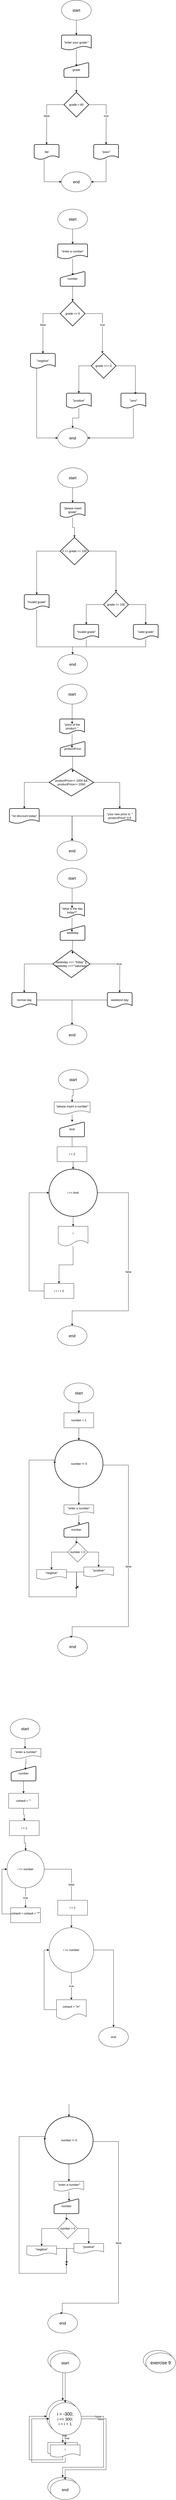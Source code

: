<mxfile version="24.8.3">
  <diagram name="Page-1" id="qpHjt9NFcRnPwfO4L0yd">
    <mxGraphModel dx="1843" dy="757" grid="1" gridSize="10" guides="1" tooltips="1" connect="1" arrows="1" fold="1" page="1" pageScale="1" pageWidth="850" pageHeight="1100" math="0" shadow="0">
      <root>
        <mxCell id="0" />
        <mxCell id="1" parent="0" />
        <mxCell id="pqzZt5ddkW4pr4vK5FZC-1" value="&lt;font style=&quot;font-size: 16px;&quot;&gt;start&lt;/font&gt;" style="ellipse;whiteSpace=wrap;html=1;" vertex="1" parent="1">
          <mxGeometry x="380" y="20" width="120" height="80" as="geometry" />
        </mxCell>
        <mxCell id="pqzZt5ddkW4pr4vK5FZC-2" value="&lt;font style=&quot;font-size: 16px;&quot;&gt;end&lt;/font&gt;" style="ellipse;whiteSpace=wrap;html=1;" vertex="1" parent="1">
          <mxGeometry x="380" y="710" width="120" height="80" as="geometry" />
        </mxCell>
        <mxCell id="pqzZt5ddkW4pr4vK5FZC-6" value="" style="endArrow=classic;html=1;rounded=0;exitX=0.5;exitY=1;exitDx=0;exitDy=0;entryX=0.5;entryY=0;entryDx=0;entryDy=0;" edge="1" parent="1" source="pqzZt5ddkW4pr4vK5FZC-1">
          <mxGeometry width="50" height="50" relative="1" as="geometry">
            <mxPoint x="330" y="370" as="sourcePoint" />
            <mxPoint x="440" y="160" as="targetPoint" />
          </mxGeometry>
        </mxCell>
        <mxCell id="pqzZt5ddkW4pr4vK5FZC-19" value="&quot;enter your grade:&quot;" style="strokeWidth=2;html=1;shape=mxgraph.flowchart.document2;whiteSpace=wrap;size=0.25;" vertex="1" parent="1">
          <mxGeometry x="380" y="160" width="120" height="60" as="geometry" />
        </mxCell>
        <mxCell id="pqzZt5ddkW4pr4vK5FZC-20" value="grade" style="html=1;strokeWidth=2;shape=manualInput;whiteSpace=wrap;rounded=1;size=26;arcSize=11;" vertex="1" parent="1">
          <mxGeometry x="390" y="270" width="100" height="60" as="geometry" />
        </mxCell>
        <mxCell id="pqzZt5ddkW4pr4vK5FZC-21" style="edgeStyle=orthogonalEdgeStyle;rounded=0;orthogonalLoop=1;jettySize=auto;html=1;entryX=0.503;entryY=0.273;entryDx=0;entryDy=0;entryPerimeter=0;" edge="1" parent="1" source="pqzZt5ddkW4pr4vK5FZC-19" target="pqzZt5ddkW4pr4vK5FZC-20">
          <mxGeometry relative="1" as="geometry" />
        </mxCell>
        <mxCell id="pqzZt5ddkW4pr4vK5FZC-24" value="true" style="edgeStyle=orthogonalEdgeStyle;rounded=0;orthogonalLoop=1;jettySize=auto;html=1;" edge="1" parent="1" source="pqzZt5ddkW4pr4vK5FZC-22">
          <mxGeometry relative="1" as="geometry">
            <mxPoint x="560" y="600" as="targetPoint" />
          </mxGeometry>
        </mxCell>
        <mxCell id="pqzZt5ddkW4pr4vK5FZC-25" value="false" style="edgeStyle=orthogonalEdgeStyle;rounded=0;orthogonalLoop=1;jettySize=auto;html=1;" edge="1" parent="1" source="pqzZt5ddkW4pr4vK5FZC-22">
          <mxGeometry relative="1" as="geometry">
            <mxPoint x="320" y="600.0" as="targetPoint" />
          </mxGeometry>
        </mxCell>
        <mxCell id="pqzZt5ddkW4pr4vK5FZC-22" value="grade &amp;gt; 60" style="strokeWidth=2;html=1;shape=mxgraph.flowchart.decision;whiteSpace=wrap;" vertex="1" parent="1">
          <mxGeometry x="390" y="390" width="100" height="100" as="geometry" />
        </mxCell>
        <mxCell id="pqzZt5ddkW4pr4vK5FZC-23" style="edgeStyle=orthogonalEdgeStyle;rounded=0;orthogonalLoop=1;jettySize=auto;html=1;entryX=0.5;entryY=0;entryDx=0;entryDy=0;entryPerimeter=0;" edge="1" parent="1" source="pqzZt5ddkW4pr4vK5FZC-20" target="pqzZt5ddkW4pr4vK5FZC-22">
          <mxGeometry relative="1" as="geometry" />
        </mxCell>
        <mxCell id="pqzZt5ddkW4pr4vK5FZC-29" style="edgeStyle=orthogonalEdgeStyle;rounded=0;orthogonalLoop=1;jettySize=auto;html=1;entryX=1;entryY=0.5;entryDx=0;entryDy=0;" edge="1" parent="1" source="pqzZt5ddkW4pr4vK5FZC-26" target="pqzZt5ddkW4pr4vK5FZC-2">
          <mxGeometry relative="1" as="geometry">
            <Array as="points">
              <mxPoint x="560" y="750" />
            </Array>
          </mxGeometry>
        </mxCell>
        <mxCell id="pqzZt5ddkW4pr4vK5FZC-26" value="&quot;pass&quot;" style="strokeWidth=2;html=1;shape=mxgraph.flowchart.document2;whiteSpace=wrap;size=0.25;" vertex="1" parent="1">
          <mxGeometry x="510" y="600" width="100" height="60" as="geometry" />
        </mxCell>
        <mxCell id="pqzZt5ddkW4pr4vK5FZC-28" style="edgeStyle=orthogonalEdgeStyle;rounded=0;orthogonalLoop=1;jettySize=auto;html=1;entryX=0;entryY=0.5;entryDx=0;entryDy=0;" edge="1" parent="1" source="pqzZt5ddkW4pr4vK5FZC-27" target="pqzZt5ddkW4pr4vK5FZC-2">
          <mxGeometry relative="1" as="geometry">
            <Array as="points">
              <mxPoint x="310" y="750" />
            </Array>
          </mxGeometry>
        </mxCell>
        <mxCell id="pqzZt5ddkW4pr4vK5FZC-27" value="fail" style="strokeWidth=2;html=1;shape=mxgraph.flowchart.document2;whiteSpace=wrap;size=0.25;" vertex="1" parent="1">
          <mxGeometry x="270" y="600" width="100" height="60" as="geometry" />
        </mxCell>
        <mxCell id="pqzZt5ddkW4pr4vK5FZC-45" value="&lt;font style=&quot;font-size: 16px;&quot;&gt;start&lt;/font&gt;" style="ellipse;whiteSpace=wrap;html=1;" vertex="1" parent="1">
          <mxGeometry x="365" y="860" width="120" height="80" as="geometry" />
        </mxCell>
        <mxCell id="pqzZt5ddkW4pr4vK5FZC-46" value="&lt;font style=&quot;font-size: 16px;&quot;&gt;end&lt;/font&gt;" style="ellipse;whiteSpace=wrap;html=1;" vertex="1" parent="1">
          <mxGeometry x="365" y="1740" width="120" height="80" as="geometry" />
        </mxCell>
        <mxCell id="pqzZt5ddkW4pr4vK5FZC-47" value="" style="endArrow=classic;html=1;rounded=0;exitX=0.5;exitY=1;exitDx=0;exitDy=0;entryX=0.5;entryY=0;entryDx=0;entryDy=0;" edge="1" parent="1" source="pqzZt5ddkW4pr4vK5FZC-45">
          <mxGeometry width="50" height="50" relative="1" as="geometry">
            <mxPoint x="315" y="1210" as="sourcePoint" />
            <mxPoint x="425" y="1000" as="targetPoint" />
          </mxGeometry>
        </mxCell>
        <mxCell id="pqzZt5ddkW4pr4vK5FZC-48" value="&quot;enter a number&quot;" style="strokeWidth=2;html=1;shape=mxgraph.flowchart.document2;whiteSpace=wrap;size=0.25;" vertex="1" parent="1">
          <mxGeometry x="365" y="1000" width="120" height="60" as="geometry" />
        </mxCell>
        <mxCell id="pqzZt5ddkW4pr4vK5FZC-49" value="number" style="html=1;strokeWidth=2;shape=manualInput;whiteSpace=wrap;rounded=1;size=26;arcSize=11;" vertex="1" parent="1">
          <mxGeometry x="375" y="1110" width="100" height="60" as="geometry" />
        </mxCell>
        <mxCell id="pqzZt5ddkW4pr4vK5FZC-50" style="edgeStyle=orthogonalEdgeStyle;rounded=0;orthogonalLoop=1;jettySize=auto;html=1;entryX=0.503;entryY=0.273;entryDx=0;entryDy=0;entryPerimeter=0;" edge="1" parent="1" source="pqzZt5ddkW4pr4vK5FZC-48" target="pqzZt5ddkW4pr4vK5FZC-49">
          <mxGeometry relative="1" as="geometry" />
        </mxCell>
        <mxCell id="pqzZt5ddkW4pr4vK5FZC-51" value="true" style="edgeStyle=orthogonalEdgeStyle;rounded=0;orthogonalLoop=1;jettySize=auto;html=1;" edge="1" parent="1" source="pqzZt5ddkW4pr4vK5FZC-53">
          <mxGeometry relative="1" as="geometry">
            <mxPoint x="545" y="1440" as="targetPoint" />
          </mxGeometry>
        </mxCell>
        <mxCell id="pqzZt5ddkW4pr4vK5FZC-52" value="false" style="edgeStyle=orthogonalEdgeStyle;rounded=0;orthogonalLoop=1;jettySize=auto;html=1;" edge="1" parent="1" source="pqzZt5ddkW4pr4vK5FZC-53">
          <mxGeometry relative="1" as="geometry">
            <mxPoint x="305" y="1440.0" as="targetPoint" />
          </mxGeometry>
        </mxCell>
        <mxCell id="pqzZt5ddkW4pr4vK5FZC-53" value="grade =&amp;gt; 0" style="strokeWidth=2;html=1;shape=mxgraph.flowchart.decision;whiteSpace=wrap;" vertex="1" parent="1">
          <mxGeometry x="375" y="1230" width="100" height="100" as="geometry" />
        </mxCell>
        <mxCell id="pqzZt5ddkW4pr4vK5FZC-54" style="edgeStyle=orthogonalEdgeStyle;rounded=0;orthogonalLoop=1;jettySize=auto;html=1;entryX=0.5;entryY=0;entryDx=0;entryDy=0;entryPerimeter=0;" edge="1" parent="1" source="pqzZt5ddkW4pr4vK5FZC-49" target="pqzZt5ddkW4pr4vK5FZC-53">
          <mxGeometry relative="1" as="geometry" />
        </mxCell>
        <mxCell id="pqzZt5ddkW4pr4vK5FZC-69" style="edgeStyle=orthogonalEdgeStyle;rounded=0;orthogonalLoop=1;jettySize=auto;html=1;entryX=0;entryY=0.5;entryDx=0;entryDy=0;" edge="1" parent="1" source="pqzZt5ddkW4pr4vK5FZC-58" target="pqzZt5ddkW4pr4vK5FZC-46">
          <mxGeometry relative="1" as="geometry">
            <Array as="points">
              <mxPoint x="280" y="1780" />
            </Array>
          </mxGeometry>
        </mxCell>
        <mxCell id="pqzZt5ddkW4pr4vK5FZC-58" value="&quot;negitive&quot;" style="strokeWidth=2;html=1;shape=mxgraph.flowchart.document2;whiteSpace=wrap;size=0.25;" vertex="1" parent="1">
          <mxGeometry x="255" y="1440" width="100" height="60" as="geometry" />
        </mxCell>
        <mxCell id="pqzZt5ddkW4pr4vK5FZC-66" style="edgeStyle=orthogonalEdgeStyle;rounded=0;orthogonalLoop=1;jettySize=auto;html=1;" edge="1" parent="1" source="pqzZt5ddkW4pr4vK5FZC-59" target="pqzZt5ddkW4pr4vK5FZC-62">
          <mxGeometry relative="1" as="geometry">
            <Array as="points">
              <mxPoint x="450" y="1490" />
            </Array>
          </mxGeometry>
        </mxCell>
        <mxCell id="pqzZt5ddkW4pr4vK5FZC-59" value="grade === 0" style="strokeWidth=2;html=1;shape=mxgraph.flowchart.decision;whiteSpace=wrap;" vertex="1" parent="1">
          <mxGeometry x="500" y="1440" width="100" height="100" as="geometry" />
        </mxCell>
        <mxCell id="pqzZt5ddkW4pr4vK5FZC-68" style="edgeStyle=orthogonalEdgeStyle;rounded=0;orthogonalLoop=1;jettySize=auto;html=1;entryX=0.5;entryY=0;entryDx=0;entryDy=0;" edge="1" parent="1" source="pqzZt5ddkW4pr4vK5FZC-62" target="pqzZt5ddkW4pr4vK5FZC-46">
          <mxGeometry relative="1" as="geometry" />
        </mxCell>
        <mxCell id="pqzZt5ddkW4pr4vK5FZC-62" value="&quot;positive&quot;" style="strokeWidth=2;html=1;shape=mxgraph.flowchart.document2;whiteSpace=wrap;size=0.25;" vertex="1" parent="1">
          <mxGeometry x="400" y="1600" width="100" height="60" as="geometry" />
        </mxCell>
        <mxCell id="pqzZt5ddkW4pr4vK5FZC-67" style="edgeStyle=orthogonalEdgeStyle;rounded=0;orthogonalLoop=1;jettySize=auto;html=1;entryX=1;entryY=0.5;entryDx=0;entryDy=0;" edge="1" parent="1" source="pqzZt5ddkW4pr4vK5FZC-64" target="pqzZt5ddkW4pr4vK5FZC-46">
          <mxGeometry relative="1" as="geometry">
            <Array as="points">
              <mxPoint x="670" y="1780" />
            </Array>
          </mxGeometry>
        </mxCell>
        <mxCell id="pqzZt5ddkW4pr4vK5FZC-64" value="&quot;zero&quot;" style="strokeWidth=2;html=1;shape=mxgraph.flowchart.document2;whiteSpace=wrap;size=0.25;" vertex="1" parent="1">
          <mxGeometry x="620" y="1600" width="100" height="60" as="geometry" />
        </mxCell>
        <mxCell id="pqzZt5ddkW4pr4vK5FZC-65" style="edgeStyle=orthogonalEdgeStyle;rounded=0;orthogonalLoop=1;jettySize=auto;html=1;entryX=0.584;entryY=0.078;entryDx=0;entryDy=0;entryPerimeter=0;" edge="1" parent="1" source="pqzZt5ddkW4pr4vK5FZC-59" target="pqzZt5ddkW4pr4vK5FZC-64">
          <mxGeometry relative="1" as="geometry" />
        </mxCell>
        <mxCell id="pqzZt5ddkW4pr4vK5FZC-70" value="&lt;font style=&quot;font-size: 16px;&quot;&gt;start&lt;/font&gt;" style="ellipse;whiteSpace=wrap;html=1;" vertex="1" parent="1">
          <mxGeometry x="365" y="1900" width="120" height="80" as="geometry" />
        </mxCell>
        <mxCell id="pqzZt5ddkW4pr4vK5FZC-71" value="&lt;font style=&quot;font-size: 16px;&quot;&gt;end&lt;/font&gt;" style="ellipse;whiteSpace=wrap;html=1;" vertex="1" parent="1">
          <mxGeometry x="365" y="2650" width="120" height="80" as="geometry" />
        </mxCell>
        <mxCell id="pqzZt5ddkW4pr4vK5FZC-75" style="edgeStyle=orthogonalEdgeStyle;rounded=0;orthogonalLoop=1;jettySize=auto;html=1;" edge="1" parent="1" source="pqzZt5ddkW4pr4vK5FZC-72" target="pqzZt5ddkW4pr4vK5FZC-73">
          <mxGeometry relative="1" as="geometry" />
        </mxCell>
        <mxCell id="pqzZt5ddkW4pr4vK5FZC-72" value="&quot;please insert grade&quot;" style="strokeWidth=2;html=1;shape=mxgraph.flowchart.document2;whiteSpace=wrap;size=0.25;" vertex="1" parent="1">
          <mxGeometry x="375" y="2040" width="100" height="60" as="geometry" />
        </mxCell>
        <mxCell id="pqzZt5ddkW4pr4vK5FZC-76" style="edgeStyle=orthogonalEdgeStyle;rounded=0;orthogonalLoop=1;jettySize=auto;html=1;" edge="1" parent="1" source="pqzZt5ddkW4pr4vK5FZC-73" target="pqzZt5ddkW4pr4vK5FZC-77">
          <mxGeometry relative="1" as="geometry">
            <mxPoint x="600" y="2400" as="targetPoint" />
          </mxGeometry>
        </mxCell>
        <mxCell id="pqzZt5ddkW4pr4vK5FZC-82" style="edgeStyle=orthogonalEdgeStyle;rounded=0;orthogonalLoop=1;jettySize=auto;html=1;" edge="1" parent="1" source="pqzZt5ddkW4pr4vK5FZC-73" target="pqzZt5ddkW4pr4vK5FZC-83">
          <mxGeometry relative="1" as="geometry">
            <mxPoint x="280" y="2440" as="targetPoint" />
          </mxGeometry>
        </mxCell>
        <mxCell id="pqzZt5ddkW4pr4vK5FZC-73" value="0 &amp;lt;= grade &amp;lt;= 100" style="strokeWidth=2;html=1;shape=mxgraph.flowchart.decision;whiteSpace=wrap;" vertex="1" parent="1">
          <mxGeometry x="375" y="2180" width="115" height="110" as="geometry" />
        </mxCell>
        <mxCell id="pqzZt5ddkW4pr4vK5FZC-74" style="edgeStyle=orthogonalEdgeStyle;rounded=0;orthogonalLoop=1;jettySize=auto;html=1;entryX=0.5;entryY=0;entryDx=0;entryDy=0;entryPerimeter=0;" edge="1" parent="1" source="pqzZt5ddkW4pr4vK5FZC-70" target="pqzZt5ddkW4pr4vK5FZC-72">
          <mxGeometry relative="1" as="geometry" />
        </mxCell>
        <mxCell id="pqzZt5ddkW4pr4vK5FZC-78" style="edgeStyle=orthogonalEdgeStyle;rounded=0;orthogonalLoop=1;jettySize=auto;html=1;" edge="1" parent="1" source="pqzZt5ddkW4pr4vK5FZC-77" target="pqzZt5ddkW4pr4vK5FZC-79">
          <mxGeometry relative="1" as="geometry">
            <mxPoint x="720" y="2600" as="targetPoint" />
          </mxGeometry>
        </mxCell>
        <mxCell id="pqzZt5ddkW4pr4vK5FZC-80" style="edgeStyle=orthogonalEdgeStyle;rounded=0;orthogonalLoop=1;jettySize=auto;html=1;" edge="1" parent="1" source="pqzZt5ddkW4pr4vK5FZC-77" target="pqzZt5ddkW4pr4vK5FZC-81">
          <mxGeometry relative="1" as="geometry">
            <mxPoint x="480" y="2600" as="targetPoint" />
          </mxGeometry>
        </mxCell>
        <mxCell id="pqzZt5ddkW4pr4vK5FZC-77" value="grade &amp;lt;= 100" style="strokeWidth=2;html=1;shape=mxgraph.flowchart.decision;whiteSpace=wrap;" vertex="1" parent="1">
          <mxGeometry x="550" y="2400" width="100" height="100" as="geometry" />
        </mxCell>
        <mxCell id="pqzZt5ddkW4pr4vK5FZC-85" style="edgeStyle=orthogonalEdgeStyle;rounded=0;orthogonalLoop=1;jettySize=auto;html=1;entryX=0.5;entryY=0;entryDx=0;entryDy=0;" edge="1" parent="1" source="pqzZt5ddkW4pr4vK5FZC-79" target="pqzZt5ddkW4pr4vK5FZC-71">
          <mxGeometry relative="1" as="geometry">
            <Array as="points">
              <mxPoint x="720" y="2620" />
              <mxPoint x="425" y="2620" />
            </Array>
          </mxGeometry>
        </mxCell>
        <mxCell id="pqzZt5ddkW4pr4vK5FZC-79" value="&quot;valid grade&quot;" style="strokeWidth=2;html=1;shape=mxgraph.flowchart.document2;whiteSpace=wrap;size=0.25;" vertex="1" parent="1">
          <mxGeometry x="670" y="2530" width="100" height="60" as="geometry" />
        </mxCell>
        <mxCell id="pqzZt5ddkW4pr4vK5FZC-86" style="edgeStyle=orthogonalEdgeStyle;rounded=0;orthogonalLoop=1;jettySize=auto;html=1;entryX=0.5;entryY=0;entryDx=0;entryDy=0;" edge="1" parent="1" source="pqzZt5ddkW4pr4vK5FZC-81" target="pqzZt5ddkW4pr4vK5FZC-71">
          <mxGeometry relative="1" as="geometry">
            <Array as="points">
              <mxPoint x="480" y="2620" />
              <mxPoint x="425" y="2620" />
            </Array>
          </mxGeometry>
        </mxCell>
        <mxCell id="pqzZt5ddkW4pr4vK5FZC-81" value="&quot;invalid grade&quot;" style="strokeWidth=2;html=1;shape=mxgraph.flowchart.document2;whiteSpace=wrap;size=0.25;" vertex="1" parent="1">
          <mxGeometry x="430" y="2530" width="100" height="60" as="geometry" />
        </mxCell>
        <mxCell id="pqzZt5ddkW4pr4vK5FZC-84" style="edgeStyle=orthogonalEdgeStyle;rounded=0;orthogonalLoop=1;jettySize=auto;html=1;entryX=0.5;entryY=0;entryDx=0;entryDy=0;" edge="1" parent="1" source="pqzZt5ddkW4pr4vK5FZC-83" target="pqzZt5ddkW4pr4vK5FZC-71">
          <mxGeometry relative="1" as="geometry">
            <Array as="points">
              <mxPoint x="280" y="2620" />
              <mxPoint x="425" y="2620" />
            </Array>
          </mxGeometry>
        </mxCell>
        <mxCell id="pqzZt5ddkW4pr4vK5FZC-83" value="&quot;invalid grade&quot;" style="strokeWidth=2;html=1;shape=mxgraph.flowchart.document2;whiteSpace=wrap;size=0.25;" vertex="1" parent="1">
          <mxGeometry x="230" y="2410" width="100" height="60" as="geometry" />
        </mxCell>
        <mxCell id="pqzZt5ddkW4pr4vK5FZC-89" value="&lt;font style=&quot;font-size: 16px;&quot;&gt;start&lt;/font&gt;" style="ellipse;whiteSpace=wrap;html=1;" vertex="1" parent="1">
          <mxGeometry x="363" y="2770" width="120" height="80" as="geometry" />
        </mxCell>
        <mxCell id="pqzZt5ddkW4pr4vK5FZC-90" value="&lt;font style=&quot;font-size: 16px;&quot;&gt;end&lt;/font&gt;" style="ellipse;whiteSpace=wrap;html=1;" vertex="1" parent="1">
          <mxGeometry x="362.5" y="3400" width="120" height="80" as="geometry" />
        </mxCell>
        <mxCell id="pqzZt5ddkW4pr4vK5FZC-92" value="&quot;price of the product: &quot;" style="strokeWidth=2;html=1;shape=mxgraph.flowchart.document2;whiteSpace=wrap;size=0.25;" vertex="1" parent="1">
          <mxGeometry x="373" y="2910" width="100" height="60" as="geometry" />
        </mxCell>
        <mxCell id="pqzZt5ddkW4pr4vK5FZC-94" style="edgeStyle=orthogonalEdgeStyle;rounded=0;orthogonalLoop=1;jettySize=auto;html=1;" edge="1" parent="1" source="pqzZt5ddkW4pr4vK5FZC-93" target="pqzZt5ddkW4pr4vK5FZC-95">
          <mxGeometry relative="1" as="geometry">
            <mxPoint x="600" y="3300.0" as="targetPoint" />
          </mxGeometry>
        </mxCell>
        <mxCell id="pqzZt5ddkW4pr4vK5FZC-101" style="edgeStyle=orthogonalEdgeStyle;rounded=0;orthogonalLoop=1;jettySize=auto;html=1;" edge="1" parent="1" source="pqzZt5ddkW4pr4vK5FZC-93" target="pqzZt5ddkW4pr4vK5FZC-102">
          <mxGeometry relative="1" as="geometry">
            <mxPoint x="240" y="3280.0" as="targetPoint" />
          </mxGeometry>
        </mxCell>
        <mxCell id="pqzZt5ddkW4pr4vK5FZC-93" value="productPrice&amp;gt;= 1000 &amp;amp;&amp;amp; productPrice&amp;lt;= 2000" style="strokeWidth=2;html=1;shape=mxgraph.flowchart.decision;whiteSpace=wrap;" vertex="1" parent="1">
          <mxGeometry x="330" y="3110" width="180" height="110" as="geometry" />
        </mxCell>
        <mxCell id="pqzZt5ddkW4pr4vK5FZC-103" style="edgeStyle=orthogonalEdgeStyle;rounded=0;orthogonalLoop=1;jettySize=auto;html=1;" edge="1" parent="1" source="pqzZt5ddkW4pr4vK5FZC-95" target="pqzZt5ddkW4pr4vK5FZC-90">
          <mxGeometry relative="1" as="geometry">
            <Array as="points">
              <mxPoint x="423" y="3300" />
            </Array>
          </mxGeometry>
        </mxCell>
        <mxCell id="pqzZt5ddkW4pr4vK5FZC-95" value="&quot;your new price is: &quot; productPrice* 0.9" style="strokeWidth=2;html=1;shape=mxgraph.flowchart.document2;whiteSpace=wrap;size=0.25;" vertex="1" parent="1">
          <mxGeometry x="550" y="3270" width="130" height="60" as="geometry" />
        </mxCell>
        <mxCell id="pqzZt5ddkW4pr4vK5FZC-96" style="edgeStyle=orthogonalEdgeStyle;rounded=0;orthogonalLoop=1;jettySize=auto;html=1;entryX=0.5;entryY=0.333;entryDx=0;entryDy=0;entryPerimeter=0;" edge="1" parent="1" source="pqzZt5ddkW4pr4vK5FZC-89" target="pqzZt5ddkW4pr4vK5FZC-92">
          <mxGeometry relative="1" as="geometry" />
        </mxCell>
        <mxCell id="pqzZt5ddkW4pr4vK5FZC-97" value="productPrice" style="html=1;strokeWidth=2;shape=manualInput;whiteSpace=wrap;rounded=1;size=26;arcSize=11;" vertex="1" parent="1">
          <mxGeometry x="375" y="3000" width="100" height="60" as="geometry" />
        </mxCell>
        <mxCell id="pqzZt5ddkW4pr4vK5FZC-99" style="edgeStyle=orthogonalEdgeStyle;rounded=0;orthogonalLoop=1;jettySize=auto;html=1;entryX=0.473;entryY=0.431;entryDx=0;entryDy=0;entryPerimeter=0;" edge="1" parent="1" source="pqzZt5ddkW4pr4vK5FZC-92" target="pqzZt5ddkW4pr4vK5FZC-97">
          <mxGeometry relative="1" as="geometry" />
        </mxCell>
        <mxCell id="pqzZt5ddkW4pr4vK5FZC-100" style="edgeStyle=orthogonalEdgeStyle;rounded=0;orthogonalLoop=1;jettySize=auto;html=1;entryX=0.528;entryY=0.129;entryDx=0;entryDy=0;entryPerimeter=0;" edge="1" parent="1" source="pqzZt5ddkW4pr4vK5FZC-97" target="pqzZt5ddkW4pr4vK5FZC-93">
          <mxGeometry relative="1" as="geometry" />
        </mxCell>
        <mxCell id="pqzZt5ddkW4pr4vK5FZC-104" style="edgeStyle=orthogonalEdgeStyle;rounded=0;orthogonalLoop=1;jettySize=auto;html=1;entryX=0.5;entryY=0;entryDx=0;entryDy=0;" edge="1" parent="1" source="pqzZt5ddkW4pr4vK5FZC-102" target="pqzZt5ddkW4pr4vK5FZC-90">
          <mxGeometry relative="1" as="geometry" />
        </mxCell>
        <mxCell id="pqzZt5ddkW4pr4vK5FZC-102" value="&quot;no discount today&quot;" style="strokeWidth=2;html=1;shape=mxgraph.flowchart.document2;whiteSpace=wrap;size=0.25;" vertex="1" parent="1">
          <mxGeometry x="170" y="3270" width="120" height="60" as="geometry" />
        </mxCell>
        <mxCell id="pqzZt5ddkW4pr4vK5FZC-105" value="&quot;what is the day today?&quot;" style="strokeWidth=2;html=1;shape=mxgraph.flowchart.document2;whiteSpace=wrap;size=0.25;" vertex="1" parent="1">
          <mxGeometry x="372.71" y="3650" width="100" height="60" as="geometry" />
        </mxCell>
        <mxCell id="pqzZt5ddkW4pr4vK5FZC-106" value="true" style="edgeStyle=orthogonalEdgeStyle;rounded=0;orthogonalLoop=1;jettySize=auto;html=1;" edge="1" parent="1" source="pqzZt5ddkW4pr4vK5FZC-108">
          <mxGeometry relative="1" as="geometry">
            <mxPoint x="614.71" y="4010" as="targetPoint" />
          </mxGeometry>
        </mxCell>
        <mxCell id="pqzZt5ddkW4pr4vK5FZC-107" style="edgeStyle=orthogonalEdgeStyle;rounded=0;orthogonalLoop=1;jettySize=auto;html=1;" edge="1" parent="1" source="pqzZt5ddkW4pr4vK5FZC-108">
          <mxGeometry relative="1" as="geometry">
            <mxPoint x="229.71" y="4010" as="targetPoint" />
          </mxGeometry>
        </mxCell>
        <mxCell id="pqzZt5ddkW4pr4vK5FZC-108" value="weekday === &quot;friday&quot; || weekday ===&#39;&quot;saturday&quot;" style="strokeWidth=2;html=1;shape=mxgraph.flowchart.decision;whiteSpace=wrap;" vertex="1" parent="1">
          <mxGeometry x="345" y="3840" width="150" height="110" as="geometry" />
        </mxCell>
        <mxCell id="pqzZt5ddkW4pr4vK5FZC-110" style="edgeStyle=orthogonalEdgeStyle;rounded=0;orthogonalLoop=1;jettySize=auto;html=1;entryX=0.5;entryY=0.333;entryDx=0;entryDy=0;entryPerimeter=0;" edge="1" parent="1" target="pqzZt5ddkW4pr4vK5FZC-105">
          <mxGeometry relative="1" as="geometry">
            <mxPoint x="422.71" y="3590" as="sourcePoint" />
          </mxGeometry>
        </mxCell>
        <mxCell id="pqzZt5ddkW4pr4vK5FZC-111" value="weekday" style="html=1;strokeWidth=2;shape=manualInput;whiteSpace=wrap;rounded=1;size=26;arcSize=11;" vertex="1" parent="1">
          <mxGeometry x="374.71" y="3740" width="100" height="60" as="geometry" />
        </mxCell>
        <mxCell id="pqzZt5ddkW4pr4vK5FZC-112" style="edgeStyle=orthogonalEdgeStyle;rounded=0;orthogonalLoop=1;jettySize=auto;html=1;entryX=0.473;entryY=0.431;entryDx=0;entryDy=0;entryPerimeter=0;" edge="1" parent="1" source="pqzZt5ddkW4pr4vK5FZC-105" target="pqzZt5ddkW4pr4vK5FZC-111">
          <mxGeometry relative="1" as="geometry" />
        </mxCell>
        <mxCell id="pqzZt5ddkW4pr4vK5FZC-113" style="edgeStyle=orthogonalEdgeStyle;rounded=0;orthogonalLoop=1;jettySize=auto;html=1;entryX=0.528;entryY=0.129;entryDx=0;entryDy=0;entryPerimeter=0;" edge="1" parent="1" source="pqzZt5ddkW4pr4vK5FZC-111" target="pqzZt5ddkW4pr4vK5FZC-108">
          <mxGeometry relative="1" as="geometry" />
        </mxCell>
        <mxCell id="pqzZt5ddkW4pr4vK5FZC-115" value="&lt;font style=&quot;font-size: 16px;&quot;&gt;start&lt;/font&gt;" style="ellipse;whiteSpace=wrap;html=1;" vertex="1" parent="1">
          <mxGeometry x="362.71" y="3510" width="120" height="80" as="geometry" />
        </mxCell>
        <mxCell id="pqzZt5ddkW4pr4vK5FZC-116" value="&lt;font style=&quot;font-size: 16px;&quot;&gt;end&lt;/font&gt;" style="ellipse;whiteSpace=wrap;html=1;" vertex="1" parent="1">
          <mxGeometry x="362.5" y="4140" width="120" height="80" as="geometry" />
        </mxCell>
        <mxCell id="pqzZt5ddkW4pr4vK5FZC-120" style="edgeStyle=orthogonalEdgeStyle;rounded=0;orthogonalLoop=1;jettySize=auto;html=1;entryX=0.5;entryY=0;entryDx=0;entryDy=0;" edge="1" parent="1" source="pqzZt5ddkW4pr4vK5FZC-117" target="pqzZt5ddkW4pr4vK5FZC-116">
          <mxGeometry relative="1" as="geometry" />
        </mxCell>
        <mxCell id="pqzZt5ddkW4pr4vK5FZC-117" value="weekend day" style="strokeWidth=2;html=1;shape=mxgraph.flowchart.document2;whiteSpace=wrap;size=0.25;" vertex="1" parent="1">
          <mxGeometry x="565" y="4010" width="100" height="60" as="geometry" />
        </mxCell>
        <mxCell id="pqzZt5ddkW4pr4vK5FZC-121" style="edgeStyle=orthogonalEdgeStyle;rounded=0;orthogonalLoop=1;jettySize=auto;html=1;entryX=0.5;entryY=0;entryDx=0;entryDy=0;" edge="1" parent="1" source="pqzZt5ddkW4pr4vK5FZC-119" target="pqzZt5ddkW4pr4vK5FZC-116">
          <mxGeometry relative="1" as="geometry" />
        </mxCell>
        <mxCell id="pqzZt5ddkW4pr4vK5FZC-119" value="normal day" style="strokeWidth=2;html=1;shape=mxgraph.flowchart.document2;whiteSpace=wrap;size=0.25;" vertex="1" parent="1">
          <mxGeometry x="180" y="4010" width="100" height="60" as="geometry" />
        </mxCell>
        <mxCell id="pqzZt5ddkW4pr4vK5FZC-168" style="edgeStyle=orthogonalEdgeStyle;rounded=0;orthogonalLoop=1;jettySize=auto;html=1;entryX=0.5;entryY=0;entryDx=0;entryDy=0;" edge="1" parent="1" source="pqzZt5ddkW4pr4vK5FZC-130" target="pqzZt5ddkW4pr4vK5FZC-159">
          <mxGeometry relative="1" as="geometry" />
        </mxCell>
        <mxCell id="pqzZt5ddkW4pr4vK5FZC-130" value="&lt;font style=&quot;font-size: 16px;&quot;&gt;start&lt;/font&gt;" style="ellipse;whiteSpace=wrap;html=1;" vertex="1" parent="1">
          <mxGeometry x="367.23" y="4320" width="120" height="80" as="geometry" />
        </mxCell>
        <mxCell id="pqzZt5ddkW4pr4vK5FZC-131" value="&lt;font style=&quot;font-size: 16px;&quot;&gt;end&lt;/font&gt;" style="ellipse;whiteSpace=wrap;html=1;" vertex="1" parent="1">
          <mxGeometry x="363.0" y="5350" width="120" height="80" as="geometry" />
        </mxCell>
        <mxCell id="pqzZt5ddkW4pr4vK5FZC-141" value="false" style="edgeStyle=orthogonalEdgeStyle;rounded=0;orthogonalLoop=1;jettySize=auto;html=1;entryX=0.5;entryY=0;entryDx=0;entryDy=0;" edge="1" parent="1" source="pqzZt5ddkW4pr4vK5FZC-136" target="pqzZt5ddkW4pr4vK5FZC-131">
          <mxGeometry relative="1" as="geometry">
            <Array as="points">
              <mxPoint x="650" y="4815" />
              <mxPoint x="650" y="5290" />
              <mxPoint x="423" y="5290" />
            </Array>
          </mxGeometry>
        </mxCell>
        <mxCell id="pqzZt5ddkW4pr4vK5FZC-170" style="edgeStyle=orthogonalEdgeStyle;rounded=0;orthogonalLoop=1;jettySize=auto;html=1;" edge="1" parent="1" source="pqzZt5ddkW4pr4vK5FZC-136" target="pqzZt5ddkW4pr4vK5FZC-171">
          <mxGeometry relative="1" as="geometry">
            <mxPoint x="426.94" y="4990" as="targetPoint" />
          </mxGeometry>
        </mxCell>
        <mxCell id="pqzZt5ddkW4pr4vK5FZC-136" value="i &amp;lt;= limit" style="strokeWidth=2;html=1;shape=mxgraph.flowchart.start_2;whiteSpace=wrap;" vertex="1" parent="1">
          <mxGeometry x="329.44" y="4720" width="195" height="190" as="geometry" />
        </mxCell>
        <mxCell id="pqzZt5ddkW4pr4vK5FZC-140" style="edgeStyle=orthogonalEdgeStyle;rounded=0;orthogonalLoop=1;jettySize=auto;html=1;entryX=0;entryY=0.5;entryDx=0;entryDy=0;entryPerimeter=0;" edge="1" parent="1" source="pqzZt5ddkW4pr4vK5FZC-143" target="pqzZt5ddkW4pr4vK5FZC-136">
          <mxGeometry relative="1" as="geometry">
            <Array as="points">
              <mxPoint x="249.44" y="4815" />
            </Array>
          </mxGeometry>
        </mxCell>
        <mxCell id="pqzZt5ddkW4pr4vK5FZC-143" value="i = i + 2" style="rounded=0;whiteSpace=wrap;html=1;" vertex="1" parent="1">
          <mxGeometry x="310.0" y="5180" width="120" height="60" as="geometry" />
        </mxCell>
        <mxCell id="pqzZt5ddkW4pr4vK5FZC-150" value="" style="edgeStyle=orthogonalEdgeStyle;rounded=0;orthogonalLoop=1;jettySize=auto;html=1;entryX=0.5;entryY=0;entryDx=0;entryDy=0;entryPerimeter=0;exitX=0.5;exitY=1;exitDx=0;exitDy=0;" edge="1" parent="1" source="pqzZt5ddkW4pr4vK5FZC-160" target="pqzZt5ddkW4pr4vK5FZC-136">
          <mxGeometry relative="1" as="geometry">
            <mxPoint x="429.667" y="4680" as="sourcePoint" />
            <mxPoint x="429.33" y="4720" as="targetPoint" />
          </mxGeometry>
        </mxCell>
        <mxCell id="pqzZt5ddkW4pr4vK5FZC-159" value="&quot;please insert a number&quot;" style="shape=document;whiteSpace=wrap;html=1;boundedLbl=1;" vertex="1" parent="1">
          <mxGeometry x="350.62" y="4450" width="144.76" height="50" as="geometry" />
        </mxCell>
        <mxCell id="pqzZt5ddkW4pr4vK5FZC-160" value="limit" style="html=1;strokeWidth=2;shape=manualInput;whiteSpace=wrap;rounded=1;size=26;arcSize=11;" vertex="1" parent="1">
          <mxGeometry x="372.79" y="4530" width="100" height="60" as="geometry" />
        </mxCell>
        <mxCell id="pqzZt5ddkW4pr4vK5FZC-162" style="edgeStyle=orthogonalEdgeStyle;rounded=0;orthogonalLoop=1;jettySize=auto;html=1;" edge="1" parent="1" source="pqzZt5ddkW4pr4vK5FZC-159" target="pqzZt5ddkW4pr4vK5FZC-160">
          <mxGeometry relative="1" as="geometry">
            <mxPoint x="420.29" y="4540" as="targetPoint" />
          </mxGeometry>
        </mxCell>
        <mxCell id="pqzZt5ddkW4pr4vK5FZC-169" value="i = 2" style="rounded=0;whiteSpace=wrap;html=1;" vertex="1" parent="1">
          <mxGeometry x="362.5" y="4630" width="120" height="60" as="geometry" />
        </mxCell>
        <mxCell id="pqzZt5ddkW4pr4vK5FZC-172" style="edgeStyle=orthogonalEdgeStyle;rounded=0;orthogonalLoop=1;jettySize=auto;html=1;" edge="1" parent="1" source="pqzZt5ddkW4pr4vK5FZC-171" target="pqzZt5ddkW4pr4vK5FZC-143">
          <mxGeometry relative="1" as="geometry" />
        </mxCell>
        <mxCell id="pqzZt5ddkW4pr4vK5FZC-171" value="i" style="shape=document;whiteSpace=wrap;html=1;boundedLbl=1;" vertex="1" parent="1">
          <mxGeometry x="366.94" y="4950" width="120" height="80" as="geometry" />
        </mxCell>
        <mxCell id="pqzZt5ddkW4pr4vK5FZC-206" value="" style="edgeStyle=orthogonalEdgeStyle;rounded=0;orthogonalLoop=1;jettySize=auto;html=1;" edge="1" parent="1" source="pqzZt5ddkW4pr4vK5FZC-174" target="pqzZt5ddkW4pr4vK5FZC-196">
          <mxGeometry relative="1" as="geometry" />
        </mxCell>
        <mxCell id="pqzZt5ddkW4pr4vK5FZC-174" value="&lt;font style=&quot;font-size: 16px;&quot;&gt;start&lt;/font&gt;" style="ellipse;whiteSpace=wrap;html=1;" vertex="1" parent="1">
          <mxGeometry x="390.0" y="5580" width="120" height="80" as="geometry" />
        </mxCell>
        <mxCell id="pqzZt5ddkW4pr4vK5FZC-175" value="&lt;font style=&quot;font-size: 16px;&quot;&gt;end&lt;/font&gt;" style="ellipse;whiteSpace=wrap;html=1;" vertex="1" parent="1">
          <mxGeometry x="364.71" y="6600" width="120" height="80" as="geometry" />
        </mxCell>
        <mxCell id="pqzZt5ddkW4pr4vK5FZC-176" value="false" style="edgeStyle=orthogonalEdgeStyle;rounded=0;orthogonalLoop=1;jettySize=auto;html=1;entryX=0.5;entryY=0;entryDx=0;entryDy=0;" edge="1" parent="1" source="pqzZt5ddkW4pr4vK5FZC-178" target="pqzZt5ddkW4pr4vK5FZC-175">
          <mxGeometry relative="1" as="geometry">
            <Array as="points">
              <mxPoint x="650" y="5910" />
              <mxPoint x="650" y="6560" />
              <mxPoint x="423" y="6560" />
              <mxPoint x="423" y="6600" />
            </Array>
          </mxGeometry>
        </mxCell>
        <mxCell id="pqzZt5ddkW4pr4vK5FZC-178" value="number != 0" style="strokeWidth=2;html=1;shape=mxgraph.flowchart.start_2;whiteSpace=wrap;" vertex="1" parent="1">
          <mxGeometry x="352.5" y="5810" width="195" height="190" as="geometry" />
        </mxCell>
        <mxCell id="pqzZt5ddkW4pr4vK5FZC-179" style="edgeStyle=orthogonalEdgeStyle;rounded=0;orthogonalLoop=1;jettySize=auto;html=1;entryX=0;entryY=0.5;entryDx=0;entryDy=0;entryPerimeter=0;" edge="1" parent="1" target="pqzZt5ddkW4pr4vK5FZC-178">
          <mxGeometry relative="1" as="geometry">
            <Array as="points">
              <mxPoint x="440" y="6440" />
              <mxPoint x="249" y="6440" />
              <mxPoint x="249" y="5890" />
              <mxPoint x="353" y="5890" />
            </Array>
            <mxPoint x="440" y="6390" as="sourcePoint" />
          </mxGeometry>
        </mxCell>
        <mxCell id="pqzZt5ddkW4pr4vK5FZC-181" value="" style="edgeStyle=orthogonalEdgeStyle;rounded=0;orthogonalLoop=1;jettySize=auto;html=1;entryX=0.5;entryY=0;entryDx=0;entryDy=0;entryPerimeter=0;exitX=0.5;exitY=1;exitDx=0;exitDy=0;exitPerimeter=0;" edge="1" parent="1" source="pqzZt5ddkW4pr4vK5FZC-196" target="pqzZt5ddkW4pr4vK5FZC-178">
          <mxGeometry relative="1" as="geometry">
            <mxPoint x="422.79" y="5760" as="sourcePoint" />
            <mxPoint x="429.33" y="5890" as="targetPoint" />
          </mxGeometry>
        </mxCell>
        <mxCell id="pqzZt5ddkW4pr4vK5FZC-189" style="edgeStyle=orthogonalEdgeStyle;rounded=0;orthogonalLoop=1;jettySize=auto;html=1;" edge="1" parent="1" source="pqzZt5ddkW4pr4vK5FZC-188" target="pqzZt5ddkW4pr4vK5FZC-190">
          <mxGeometry relative="1" as="geometry">
            <mxPoint x="530.0" y="6330" as="targetPoint" />
            <Array as="points">
              <mxPoint x="530" y="6260" />
            </Array>
          </mxGeometry>
        </mxCell>
        <mxCell id="pqzZt5ddkW4pr4vK5FZC-188" value="number &amp;gt; 0" style="rhombus;whiteSpace=wrap;html=1;" vertex="1" parent="1">
          <mxGeometry x="405" y="6220" width="80" height="80" as="geometry" />
        </mxCell>
        <mxCell id="pqzZt5ddkW4pr4vK5FZC-203" style="edgeStyle=orthogonalEdgeStyle;rounded=0;orthogonalLoop=1;jettySize=auto;html=1;" edge="1" parent="1" source="pqzZt5ddkW4pr4vK5FZC-190">
          <mxGeometry relative="1" as="geometry">
            <mxPoint x="440.0" y="6410" as="targetPoint" />
          </mxGeometry>
        </mxCell>
        <mxCell id="pqzZt5ddkW4pr4vK5FZC-190" value="&quot;positive&quot;" style="shape=document;whiteSpace=wrap;html=1;boundedLbl=1;" vertex="1" parent="1">
          <mxGeometry x="470" y="6320" width="120" height="40" as="geometry" />
        </mxCell>
        <mxCell id="pqzZt5ddkW4pr4vK5FZC-192" value="" style="edgeStyle=orthogonalEdgeStyle;rounded=0;orthogonalLoop=1;jettySize=auto;html=1;exitX=0;exitY=0.5;exitDx=0;exitDy=0;" edge="1" parent="1" source="pqzZt5ddkW4pr4vK5FZC-188" target="pqzZt5ddkW4pr4vK5FZC-191">
          <mxGeometry relative="1" as="geometry">
            <mxPoint x="426.857" y="6270" as="sourcePoint" />
            <mxPoint x="370" y="6420" as="targetPoint" />
          </mxGeometry>
        </mxCell>
        <mxCell id="pqzZt5ddkW4pr4vK5FZC-204" style="edgeStyle=orthogonalEdgeStyle;rounded=0;orthogonalLoop=1;jettySize=auto;html=1;" edge="1" parent="1" source="pqzZt5ddkW4pr4vK5FZC-191">
          <mxGeometry relative="1" as="geometry">
            <mxPoint x="440.0" y="6400" as="targetPoint" />
            <Array as="points">
              <mxPoint x="441" y="6340" />
              <mxPoint x="441" y="6400" />
            </Array>
          </mxGeometry>
        </mxCell>
        <mxCell id="pqzZt5ddkW4pr4vK5FZC-191" value="&quot;negitive&quot;" style="shape=document;whiteSpace=wrap;html=1;boundedLbl=1;" vertex="1" parent="1">
          <mxGeometry x="280" y="6330" width="120" height="40" as="geometry" />
        </mxCell>
        <mxCell id="pqzZt5ddkW4pr4vK5FZC-196" value="number = 1" style="rounded=0;whiteSpace=wrap;html=1;" vertex="1" parent="1">
          <mxGeometry x="390" y="5700" width="120" height="60" as="geometry" />
        </mxCell>
        <mxCell id="pqzZt5ddkW4pr4vK5FZC-199" value="" style="edgeStyle=orthogonalEdgeStyle;rounded=0;orthogonalLoop=1;jettySize=auto;html=1;" edge="1" parent="1" source="pqzZt5ddkW4pr4vK5FZC-178" target="pqzZt5ddkW4pr4vK5FZC-198">
          <mxGeometry relative="1" as="geometry">
            <mxPoint x="426.94" y="6120" as="targetPoint" />
            <mxPoint x="450" y="6000" as="sourcePoint" />
          </mxGeometry>
        </mxCell>
        <mxCell id="pqzZt5ddkW4pr4vK5FZC-198" value="&quot;enter a number&quot;" style="shape=document;whiteSpace=wrap;html=1;boundedLbl=1;" vertex="1" parent="1">
          <mxGeometry x="390" y="6070" width="120" height="40" as="geometry" />
        </mxCell>
        <mxCell id="pqzZt5ddkW4pr4vK5FZC-201" style="edgeStyle=orthogonalEdgeStyle;rounded=0;orthogonalLoop=1;jettySize=auto;html=1;" edge="1" parent="1" source="pqzZt5ddkW4pr4vK5FZC-200" target="pqzZt5ddkW4pr4vK5FZC-188">
          <mxGeometry relative="1" as="geometry" />
        </mxCell>
        <mxCell id="pqzZt5ddkW4pr4vK5FZC-200" value="number" style="html=1;strokeWidth=2;shape=manualInput;whiteSpace=wrap;rounded=1;size=26;arcSize=11;" vertex="1" parent="1">
          <mxGeometry x="390" y="6140" width="100" height="60" as="geometry" />
        </mxCell>
        <mxCell id="pqzZt5ddkW4pr4vK5FZC-202" style="edgeStyle=orthogonalEdgeStyle;rounded=0;orthogonalLoop=1;jettySize=auto;html=1;entryX=0.609;entryY=0.155;entryDx=0;entryDy=0;entryPerimeter=0;" edge="1" parent="1" source="pqzZt5ddkW4pr4vK5FZC-198" target="pqzZt5ddkW4pr4vK5FZC-200">
          <mxGeometry relative="1" as="geometry" />
        </mxCell>
        <mxCell id="pqzZt5ddkW4pr4vK5FZC-227" value="" style="edgeStyle=orthogonalEdgeStyle;rounded=0;orthogonalLoop=1;jettySize=auto;html=1;" edge="1" parent="1" source="pqzZt5ddkW4pr4vK5FZC-228">
          <mxGeometry relative="1" as="geometry">
            <mxPoint x="233" y="7050" as="targetPoint" />
          </mxGeometry>
        </mxCell>
        <mxCell id="pqzZt5ddkW4pr4vK5FZC-228" value="&lt;font style=&quot;font-size: 16px;&quot;&gt;start&lt;/font&gt;" style="ellipse;whiteSpace=wrap;html=1;" vertex="1" parent="1">
          <mxGeometry x="173.0" y="6930" width="120" height="80" as="geometry" />
        </mxCell>
        <mxCell id="pqzZt5ddkW4pr4vK5FZC-229" value="&lt;font style=&quot;font-size: 16px;&quot;&gt;end&lt;/font&gt;" style="ellipse;whiteSpace=wrap;html=1;" vertex="1" parent="1">
          <mxGeometry x="324.72" y="9320" width="120" height="80" as="geometry" />
        </mxCell>
        <mxCell id="pqzZt5ddkW4pr4vK5FZC-230" value="false" style="edgeStyle=orthogonalEdgeStyle;rounded=0;orthogonalLoop=1;jettySize=auto;html=1;entryX=0.5;entryY=0;entryDx=0;entryDy=0;" edge="1" parent="1" source="pqzZt5ddkW4pr4vK5FZC-231" target="pqzZt5ddkW4pr4vK5FZC-229">
          <mxGeometry relative="1" as="geometry">
            <Array as="points">
              <mxPoint x="610.01" y="8630" />
              <mxPoint x="610.01" y="9280" />
              <mxPoint x="383.01" y="9280" />
              <mxPoint x="383.01" y="9320" />
            </Array>
          </mxGeometry>
        </mxCell>
        <mxCell id="pqzZt5ddkW4pr4vK5FZC-231" value="number != 0" style="strokeWidth=2;html=1;shape=mxgraph.flowchart.start_2;whiteSpace=wrap;" vertex="1" parent="1">
          <mxGeometry x="312.51" y="8530" width="195" height="190" as="geometry" />
        </mxCell>
        <mxCell id="pqzZt5ddkW4pr4vK5FZC-232" style="edgeStyle=orthogonalEdgeStyle;rounded=0;orthogonalLoop=1;jettySize=auto;html=1;entryX=0;entryY=0.5;entryDx=0;entryDy=0;entryPerimeter=0;" edge="1" parent="1" target="pqzZt5ddkW4pr4vK5FZC-231">
          <mxGeometry relative="1" as="geometry">
            <Array as="points">
              <mxPoint x="400.01" y="9160" />
              <mxPoint x="209.01" y="9160" />
              <mxPoint x="209.01" y="8610" />
              <mxPoint x="313.01" y="8610" />
            </Array>
            <mxPoint x="400.01" y="9110" as="sourcePoint" />
          </mxGeometry>
        </mxCell>
        <mxCell id="pqzZt5ddkW4pr4vK5FZC-233" value="" style="edgeStyle=orthogonalEdgeStyle;rounded=0;orthogonalLoop=1;jettySize=auto;html=1;entryX=0.5;entryY=0;entryDx=0;entryDy=0;entryPerimeter=0;exitX=0.5;exitY=1;exitDx=0;exitDy=0;exitPerimeter=0;" edge="1" parent="1" target="pqzZt5ddkW4pr4vK5FZC-231">
          <mxGeometry relative="1" as="geometry">
            <mxPoint x="410.01" y="8480" as="sourcePoint" />
            <mxPoint x="389.34" y="8610" as="targetPoint" />
          </mxGeometry>
        </mxCell>
        <mxCell id="pqzZt5ddkW4pr4vK5FZC-234" style="edgeStyle=orthogonalEdgeStyle;rounded=0;orthogonalLoop=1;jettySize=auto;html=1;" edge="1" parent="1" source="pqzZt5ddkW4pr4vK5FZC-235" target="pqzZt5ddkW4pr4vK5FZC-237">
          <mxGeometry relative="1" as="geometry">
            <mxPoint x="490.01" y="9050" as="targetPoint" />
            <Array as="points">
              <mxPoint x="490.01" y="8980" />
            </Array>
          </mxGeometry>
        </mxCell>
        <mxCell id="pqzZt5ddkW4pr4vK5FZC-235" value="number &amp;gt; 0" style="rhombus;whiteSpace=wrap;html=1;" vertex="1" parent="1">
          <mxGeometry x="365.01" y="8940" width="80" height="80" as="geometry" />
        </mxCell>
        <mxCell id="pqzZt5ddkW4pr4vK5FZC-236" style="edgeStyle=orthogonalEdgeStyle;rounded=0;orthogonalLoop=1;jettySize=auto;html=1;" edge="1" parent="1" source="pqzZt5ddkW4pr4vK5FZC-237">
          <mxGeometry relative="1" as="geometry">
            <mxPoint x="400.01" y="9130" as="targetPoint" />
          </mxGeometry>
        </mxCell>
        <mxCell id="pqzZt5ddkW4pr4vK5FZC-237" value="&quot;positive&quot;" style="shape=document;whiteSpace=wrap;html=1;boundedLbl=1;" vertex="1" parent="1">
          <mxGeometry x="430.01" y="9040" width="120" height="40" as="geometry" />
        </mxCell>
        <mxCell id="pqzZt5ddkW4pr4vK5FZC-238" value="" style="edgeStyle=orthogonalEdgeStyle;rounded=0;orthogonalLoop=1;jettySize=auto;html=1;exitX=0;exitY=0.5;exitDx=0;exitDy=0;" edge="1" parent="1" source="pqzZt5ddkW4pr4vK5FZC-235" target="pqzZt5ddkW4pr4vK5FZC-240">
          <mxGeometry relative="1" as="geometry">
            <mxPoint x="386.867" y="8990" as="sourcePoint" />
            <mxPoint x="330.01" y="9140" as="targetPoint" />
          </mxGeometry>
        </mxCell>
        <mxCell id="pqzZt5ddkW4pr4vK5FZC-239" style="edgeStyle=orthogonalEdgeStyle;rounded=0;orthogonalLoop=1;jettySize=auto;html=1;" edge="1" parent="1" source="pqzZt5ddkW4pr4vK5FZC-240">
          <mxGeometry relative="1" as="geometry">
            <mxPoint x="400.01" y="9120" as="targetPoint" />
            <Array as="points">
              <mxPoint x="401.01" y="9060" />
              <mxPoint x="401.01" y="9120" />
            </Array>
          </mxGeometry>
        </mxCell>
        <mxCell id="pqzZt5ddkW4pr4vK5FZC-240" value="&quot;negitive&quot;" style="shape=document;whiteSpace=wrap;html=1;boundedLbl=1;" vertex="1" parent="1">
          <mxGeometry x="240.01" y="9050" width="120" height="40" as="geometry" />
        </mxCell>
        <mxCell id="pqzZt5ddkW4pr4vK5FZC-242" value="" style="edgeStyle=orthogonalEdgeStyle;rounded=0;orthogonalLoop=1;jettySize=auto;html=1;" edge="1" parent="1" source="pqzZt5ddkW4pr4vK5FZC-231" target="pqzZt5ddkW4pr4vK5FZC-243">
          <mxGeometry relative="1" as="geometry">
            <mxPoint x="386.95" y="8840" as="targetPoint" />
            <mxPoint x="410.01" y="8720" as="sourcePoint" />
          </mxGeometry>
        </mxCell>
        <mxCell id="pqzZt5ddkW4pr4vK5FZC-243" value="&quot;enter a number&quot;" style="shape=document;whiteSpace=wrap;html=1;boundedLbl=1;" vertex="1" parent="1">
          <mxGeometry x="350.01" y="8790" width="120" height="40" as="geometry" />
        </mxCell>
        <mxCell id="pqzZt5ddkW4pr4vK5FZC-244" style="edgeStyle=orthogonalEdgeStyle;rounded=0;orthogonalLoop=1;jettySize=auto;html=1;" edge="1" parent="1" source="pqzZt5ddkW4pr4vK5FZC-245" target="pqzZt5ddkW4pr4vK5FZC-235">
          <mxGeometry relative="1" as="geometry" />
        </mxCell>
        <mxCell id="pqzZt5ddkW4pr4vK5FZC-245" value="number" style="html=1;strokeWidth=2;shape=manualInput;whiteSpace=wrap;rounded=1;size=26;arcSize=11;" vertex="1" parent="1">
          <mxGeometry x="350.01" y="8860" width="100" height="60" as="geometry" />
        </mxCell>
        <mxCell id="pqzZt5ddkW4pr4vK5FZC-246" style="edgeStyle=orthogonalEdgeStyle;rounded=0;orthogonalLoop=1;jettySize=auto;html=1;entryX=0.609;entryY=0.155;entryDx=0;entryDy=0;entryPerimeter=0;" edge="1" parent="1" source="pqzZt5ddkW4pr4vK5FZC-243" target="pqzZt5ddkW4pr4vK5FZC-245">
          <mxGeometry relative="1" as="geometry" />
        </mxCell>
        <mxCell id="pqzZt5ddkW4pr4vK5FZC-247" value="&quot;enter a number&quot;" style="shape=document;whiteSpace=wrap;html=1;boundedLbl=1;" vertex="1" parent="1">
          <mxGeometry x="176.94" y="7050" width="120" height="40" as="geometry" />
        </mxCell>
        <mxCell id="pqzZt5ddkW4pr4vK5FZC-252" style="edgeStyle=orthogonalEdgeStyle;rounded=0;orthogonalLoop=1;jettySize=auto;html=1;" edge="1" parent="1" target="pqzZt5ddkW4pr4vK5FZC-250">
          <mxGeometry relative="1" as="geometry">
            <mxPoint x="234.807" y="7440" as="sourcePoint" />
          </mxGeometry>
        </mxCell>
        <mxCell id="pqzZt5ddkW4pr4vK5FZC-248" value="number" style="html=1;strokeWidth=2;shape=manualInput;whiteSpace=wrap;rounded=1;size=26;arcSize=11;" vertex="1" parent="1">
          <mxGeometry x="176.94" y="7120" width="100" height="60" as="geometry" />
        </mxCell>
        <mxCell id="pqzZt5ddkW4pr4vK5FZC-249" style="edgeStyle=orthogonalEdgeStyle;rounded=0;orthogonalLoop=1;jettySize=auto;html=1;entryX=0.579;entryY=0.26;entryDx=0;entryDy=0;entryPerimeter=0;" edge="1" parent="1" source="pqzZt5ddkW4pr4vK5FZC-247" target="pqzZt5ddkW4pr4vK5FZC-248">
          <mxGeometry relative="1" as="geometry" />
        </mxCell>
        <mxCell id="pqzZt5ddkW4pr4vK5FZC-253" value="true" style="edgeStyle=orthogonalEdgeStyle;rounded=0;orthogonalLoop=1;jettySize=auto;html=1;" edge="1" parent="1" source="pqzZt5ddkW4pr4vK5FZC-250">
          <mxGeometry relative="1" as="geometry">
            <mxPoint x="234.882" y="7690" as="targetPoint" />
          </mxGeometry>
        </mxCell>
        <mxCell id="pqzZt5ddkW4pr4vK5FZC-258" value="false" style="edgeStyle=orthogonalEdgeStyle;rounded=0;orthogonalLoop=1;jettySize=auto;html=1;" edge="1" parent="1" source="pqzZt5ddkW4pr4vK5FZC-250">
          <mxGeometry relative="1" as="geometry">
            <mxPoint x="420.01" y="7770" as="targetPoint" />
          </mxGeometry>
        </mxCell>
        <mxCell id="pqzZt5ddkW4pr4vK5FZC-250" value="i &amp;lt;= number" style="ellipse;whiteSpace=wrap;html=1;aspect=fixed;" vertex="1" parent="1">
          <mxGeometry x="160.39" y="7460" width="150" height="150" as="geometry" />
        </mxCell>
        <mxCell id="pqzZt5ddkW4pr4vK5FZC-255" style="edgeStyle=orthogonalEdgeStyle;rounded=0;orthogonalLoop=1;jettySize=auto;html=1;entryX=0;entryY=0.5;entryDx=0;entryDy=0;" edge="1" parent="1" target="pqzZt5ddkW4pr4vK5FZC-250">
          <mxGeometry relative="1" as="geometry">
            <mxPoint x="174.89" y="7715.059" as="sourcePoint" />
            <Array as="points">
              <mxPoint x="139.95" y="7715" />
              <mxPoint x="139.95" y="7535" />
            </Array>
          </mxGeometry>
        </mxCell>
        <mxCell id="pqzZt5ddkW4pr4vK5FZC-257" value="" style="edgeStyle=orthogonalEdgeStyle;rounded=0;orthogonalLoop=1;jettySize=auto;html=1;" edge="1" parent="1" source="pqzZt5ddkW4pr4vK5FZC-248" target="pqzZt5ddkW4pr4vK5FZC-256">
          <mxGeometry relative="1" as="geometry">
            <mxPoint x="227" y="7180" as="sourcePoint" />
            <mxPoint x="227" y="7270" as="targetPoint" />
          </mxGeometry>
        </mxCell>
        <mxCell id="pqzZt5ddkW4pr4vK5FZC-268" style="edgeStyle=orthogonalEdgeStyle;rounded=0;orthogonalLoop=1;jettySize=auto;html=1;" edge="1" parent="1" source="pqzZt5ddkW4pr4vK5FZC-256" target="pqzZt5ddkW4pr4vK5FZC-266">
          <mxGeometry relative="1" as="geometry" />
        </mxCell>
        <mxCell id="pqzZt5ddkW4pr4vK5FZC-256" value="cohavit = &quot;&quot;" style="rounded=0;whiteSpace=wrap;html=1;" vertex="1" parent="1">
          <mxGeometry x="166.94" y="7230" width="120" height="60" as="geometry" />
        </mxCell>
        <mxCell id="pqzZt5ddkW4pr4vK5FZC-261" value="true" style="edgeStyle=orthogonalEdgeStyle;rounded=0;orthogonalLoop=1;jettySize=auto;html=1;" edge="1" parent="1" source="pqzZt5ddkW4pr4vK5FZC-260" target="pqzZt5ddkW4pr4vK5FZC-264">
          <mxGeometry relative="1" as="geometry">
            <mxPoint x="420.01" y="8020" as="targetPoint" />
          </mxGeometry>
        </mxCell>
        <mxCell id="pqzZt5ddkW4pr4vK5FZC-262" style="edgeStyle=orthogonalEdgeStyle;rounded=0;orthogonalLoop=1;jettySize=auto;html=1;" edge="1" parent="1" source="pqzZt5ddkW4pr4vK5FZC-260" target="pqzZt5ddkW4pr4vK5FZC-263">
          <mxGeometry relative="1" as="geometry">
            <mxPoint x="250.01" y="8180" as="targetPoint" />
          </mxGeometry>
        </mxCell>
        <mxCell id="pqzZt5ddkW4pr4vK5FZC-260" value="i &amp;lt;= number" style="ellipse;whiteSpace=wrap;html=1;aspect=fixed;" vertex="1" parent="1">
          <mxGeometry x="330.01" y="7770" width="180" height="180" as="geometry" />
        </mxCell>
        <mxCell id="pqzZt5ddkW4pr4vK5FZC-263" value="end" style="ellipse;whiteSpace=wrap;html=1;" vertex="1" parent="1">
          <mxGeometry x="530.0" y="8170" width="120" height="80" as="geometry" />
        </mxCell>
        <mxCell id="pqzZt5ddkW4pr4vK5FZC-272" style="edgeStyle=orthogonalEdgeStyle;rounded=0;orthogonalLoop=1;jettySize=auto;html=1;entryX=0;entryY=0.5;entryDx=0;entryDy=0;" edge="1" parent="1" source="pqzZt5ddkW4pr4vK5FZC-264" target="pqzZt5ddkW4pr4vK5FZC-260">
          <mxGeometry relative="1" as="geometry">
            <Array as="points">
              <mxPoint x="310" y="8100" />
              <mxPoint x="310" y="7860" />
            </Array>
          </mxGeometry>
        </mxCell>
        <mxCell id="pqzZt5ddkW4pr4vK5FZC-264" value="cohavit + &quot;/n&quot;" style="shape=document;whiteSpace=wrap;html=1;boundedLbl=1;" vertex="1" parent="1">
          <mxGeometry x="360.01" y="8060" width="120" height="80" as="geometry" />
        </mxCell>
        <mxCell id="pqzZt5ddkW4pr4vK5FZC-269" style="edgeStyle=orthogonalEdgeStyle;rounded=0;orthogonalLoop=1;jettySize=auto;html=1;entryX=0.5;entryY=0;entryDx=0;entryDy=0;" edge="1" parent="1" source="pqzZt5ddkW4pr4vK5FZC-266" target="pqzZt5ddkW4pr4vK5FZC-250">
          <mxGeometry relative="1" as="geometry" />
        </mxCell>
        <mxCell id="pqzZt5ddkW4pr4vK5FZC-266" value="i = 1" style="rounded=0;whiteSpace=wrap;html=1;" vertex="1" parent="1">
          <mxGeometry x="170" y="7340" width="120" height="60" as="geometry" />
        </mxCell>
        <mxCell id="pqzZt5ddkW4pr4vK5FZC-270" value="&#xa;&lt;span style=&quot;color: rgb(0, 0, 0); font-family: Helvetica; font-size: 12px; font-style: normal; font-variant-ligatures: normal; font-variant-caps: normal; font-weight: 400; letter-spacing: normal; orphans: 2; text-align: center; text-indent: 0px; text-transform: none; widows: 2; word-spacing: 0px; -webkit-text-stroke-width: 0px; white-space: normal; background-color: rgb(251, 251, 251); text-decoration-thickness: initial; text-decoration-style: initial; text-decoration-color: initial; display: inline !important; float: none;&quot;&gt;cohavit = cohavit + &quot;*&quot;&lt;/span&gt;&#xa;&#xa;" style="rounded=0;whiteSpace=wrap;html=1;" vertex="1" parent="1">
          <mxGeometry x="175" y="7690" width="120" height="60" as="geometry" />
        </mxCell>
        <mxCell id="pqzZt5ddkW4pr4vK5FZC-271" value="i = 1" style="rounded=0;whiteSpace=wrap;html=1;" vertex="1" parent="1">
          <mxGeometry x="365" y="7660" width="120" height="60" as="geometry" />
        </mxCell>
        <mxCell id="pqzZt5ddkW4pr4vK5FZC-273" value="&lt;font style=&quot;font-size: 18px;&quot;&gt;exercise 9&lt;/font&gt;" style="ellipse;whiteSpace=wrap;html=1;" vertex="1" parent="1">
          <mxGeometry x="710" y="9470" width="120" height="80" as="geometry" />
        </mxCell>
        <mxCell id="pqzZt5ddkW4pr4vK5FZC-276" style="edgeStyle=orthogonalEdgeStyle;rounded=0;orthogonalLoop=1;jettySize=auto;html=1;" edge="1" parent="1" source="pqzZt5ddkW4pr4vK5FZC-274">
          <mxGeometry relative="1" as="geometry">
            <mxPoint x="385" y="9670" as="targetPoint" />
          </mxGeometry>
        </mxCell>
        <mxCell id="pqzZt5ddkW4pr4vK5FZC-274" value="&lt;font style=&quot;font-size: 16px;&quot;&gt;start&lt;/font&gt;" style="ellipse;whiteSpace=wrap;html=1;" vertex="1" parent="1">
          <mxGeometry x="325.01" y="9470" width="120" height="80" as="geometry" />
        </mxCell>
        <mxCell id="pqzZt5ddkW4pr4vK5FZC-275" value="&lt;font style=&quot;font-size: 16px;&quot;&gt;end&lt;/font&gt;" style="ellipse;whiteSpace=wrap;html=1;" vertex="1" parent="1">
          <mxGeometry x="324.72" y="9980" width="120" height="80" as="geometry" />
        </mxCell>
        <mxCell id="pqzZt5ddkW4pr4vK5FZC-278" style="edgeStyle=orthogonalEdgeStyle;rounded=0;orthogonalLoop=1;jettySize=auto;html=1;" edge="1" parent="1" source="pqzZt5ddkW4pr4vK5FZC-277" target="pqzZt5ddkW4pr4vK5FZC-279">
          <mxGeometry relative="1" as="geometry">
            <mxPoint x="385.01" y="9880" as="targetPoint" />
          </mxGeometry>
        </mxCell>
        <mxCell id="pqzZt5ddkW4pr4vK5FZC-283" value="true" style="edgeLabel;html=1;align=center;verticalAlign=middle;resizable=0;points=[];" vertex="1" connectable="0" parent="pqzZt5ddkW4pr4vK5FZC-278">
          <mxGeometry x="-0.35" y="7" relative="1" as="geometry">
            <mxPoint as="offset" />
          </mxGeometry>
        </mxCell>
        <mxCell id="pqzZt5ddkW4pr4vK5FZC-281" style="edgeStyle=orthogonalEdgeStyle;rounded=0;orthogonalLoop=1;jettySize=auto;html=1;entryX=0.5;entryY=0;entryDx=0;entryDy=0;" edge="1" parent="1" source="pqzZt5ddkW4pr4vK5FZC-277" target="pqzZt5ddkW4pr4vK5FZC-275">
          <mxGeometry relative="1" as="geometry">
            <Array as="points">
              <mxPoint x="550" y="9735" />
              <mxPoint x="550" y="9940" />
              <mxPoint x="385" y="9940" />
            </Array>
          </mxGeometry>
        </mxCell>
        <mxCell id="pqzZt5ddkW4pr4vK5FZC-282" value="false" style="edgeLabel;html=1;align=center;verticalAlign=middle;resizable=0;points=[];" vertex="1" connectable="0" parent="pqzZt5ddkW4pr4vK5FZC-281">
          <mxGeometry x="-0.697" y="-1" relative="1" as="geometry">
            <mxPoint as="offset" />
          </mxGeometry>
        </mxCell>
        <mxCell id="pqzZt5ddkW4pr4vK5FZC-277" value="&lt;font style=&quot;font-size: 18px;&quot;&gt;i = -300;&lt;/font&gt;&lt;div&gt;&lt;font size=&quot;3&quot;&gt;&amp;nbsp;i &amp;lt;= 300;&amp;nbsp;&lt;/font&gt;&lt;/div&gt;&lt;div&gt;&lt;font size=&quot;3&quot;&gt;i = i + 1&lt;/font&gt;&lt;/div&gt;" style="ellipse;whiteSpace=wrap;html=1;aspect=fixed;" vertex="1" parent="1">
          <mxGeometry x="320.01" y="9670" width="130" height="130" as="geometry" />
        </mxCell>
        <mxCell id="pqzZt5ddkW4pr4vK5FZC-280" style="edgeStyle=orthogonalEdgeStyle;rounded=0;orthogonalLoop=1;jettySize=auto;html=1;entryX=0;entryY=0.5;entryDx=0;entryDy=0;" edge="1" parent="1" source="pqzZt5ddkW4pr4vK5FZC-279" target="pqzZt5ddkW4pr4vK5FZC-277">
          <mxGeometry relative="1" as="geometry">
            <Array as="points">
              <mxPoint x="385" y="9910" />
              <mxPoint x="250" y="9910" />
              <mxPoint x="250" y="9735" />
            </Array>
          </mxGeometry>
        </mxCell>
        <mxCell id="pqzZt5ddkW4pr4vK5FZC-279" value="i" style="shape=document;whiteSpace=wrap;html=1;boundedLbl=1;" vertex="1" parent="1">
          <mxGeometry x="325.01" y="9840" width="120" height="50" as="geometry" />
        </mxCell>
        <mxCell id="pqzZt5ddkW4pr4vK5FZC-284" value="&lt;font style=&quot;font-size: 18px;&quot;&gt;exercise 9&lt;/font&gt;" style="ellipse;whiteSpace=wrap;html=1;" vertex="1" parent="1">
          <mxGeometry x="720" y="9480" width="120" height="80" as="geometry" />
        </mxCell>
        <mxCell id="pqzZt5ddkW4pr4vK5FZC-285" style="edgeStyle=orthogonalEdgeStyle;rounded=0;orthogonalLoop=1;jettySize=auto;html=1;" edge="1" parent="1" source="pqzZt5ddkW4pr4vK5FZC-286">
          <mxGeometry relative="1" as="geometry">
            <mxPoint x="395" y="9680" as="targetPoint" />
          </mxGeometry>
        </mxCell>
        <mxCell id="pqzZt5ddkW4pr4vK5FZC-286" value="&lt;font style=&quot;font-size: 16px;&quot;&gt;start&lt;/font&gt;" style="ellipse;whiteSpace=wrap;html=1;" vertex="1" parent="1">
          <mxGeometry x="335.01" y="9480" width="120" height="80" as="geometry" />
        </mxCell>
        <mxCell id="pqzZt5ddkW4pr4vK5FZC-287" value="&lt;font style=&quot;font-size: 16px;&quot;&gt;end&lt;/font&gt;" style="ellipse;whiteSpace=wrap;html=1;" vertex="1" parent="1">
          <mxGeometry x="334.72" y="9990" width="120" height="80" as="geometry" />
        </mxCell>
        <mxCell id="pqzZt5ddkW4pr4vK5FZC-288" style="edgeStyle=orthogonalEdgeStyle;rounded=0;orthogonalLoop=1;jettySize=auto;html=1;" edge="1" parent="1" source="pqzZt5ddkW4pr4vK5FZC-292" target="pqzZt5ddkW4pr4vK5FZC-294">
          <mxGeometry relative="1" as="geometry">
            <mxPoint x="395.01" y="9890" as="targetPoint" />
          </mxGeometry>
        </mxCell>
        <mxCell id="pqzZt5ddkW4pr4vK5FZC-289" value="true" style="edgeLabel;html=1;align=center;verticalAlign=middle;resizable=0;points=[];" vertex="1" connectable="0" parent="pqzZt5ddkW4pr4vK5FZC-288">
          <mxGeometry x="-0.35" y="7" relative="1" as="geometry">
            <mxPoint as="offset" />
          </mxGeometry>
        </mxCell>
        <mxCell id="pqzZt5ddkW4pr4vK5FZC-290" style="edgeStyle=orthogonalEdgeStyle;rounded=0;orthogonalLoop=1;jettySize=auto;html=1;entryX=0.5;entryY=0;entryDx=0;entryDy=0;" edge="1" parent="1" source="pqzZt5ddkW4pr4vK5FZC-292" target="pqzZt5ddkW4pr4vK5FZC-287">
          <mxGeometry relative="1" as="geometry">
            <Array as="points">
              <mxPoint x="560" y="9745" />
              <mxPoint x="560" y="9950" />
              <mxPoint x="395" y="9950" />
            </Array>
          </mxGeometry>
        </mxCell>
        <mxCell id="pqzZt5ddkW4pr4vK5FZC-291" value="false" style="edgeLabel;html=1;align=center;verticalAlign=middle;resizable=0;points=[];" vertex="1" connectable="0" parent="pqzZt5ddkW4pr4vK5FZC-290">
          <mxGeometry x="-0.697" y="-1" relative="1" as="geometry">
            <mxPoint as="offset" />
          </mxGeometry>
        </mxCell>
        <mxCell id="pqzZt5ddkW4pr4vK5FZC-292" value="&lt;font style=&quot;font-size: 18px;&quot;&gt;i = -300;&lt;/font&gt;&lt;div&gt;&lt;font size=&quot;3&quot;&gt;&amp;nbsp;i &amp;lt;= 300;&amp;nbsp;&lt;/font&gt;&lt;/div&gt;&lt;div&gt;&lt;font size=&quot;3&quot;&gt;i = i + 1&lt;/font&gt;&lt;/div&gt;" style="ellipse;whiteSpace=wrap;html=1;aspect=fixed;" vertex="1" parent="1">
          <mxGeometry x="330.01" y="9680" width="130" height="130" as="geometry" />
        </mxCell>
        <mxCell id="pqzZt5ddkW4pr4vK5FZC-293" style="edgeStyle=orthogonalEdgeStyle;rounded=0;orthogonalLoop=1;jettySize=auto;html=1;entryX=0;entryY=0.5;entryDx=0;entryDy=0;" edge="1" parent="1" source="pqzZt5ddkW4pr4vK5FZC-294" target="pqzZt5ddkW4pr4vK5FZC-292">
          <mxGeometry relative="1" as="geometry">
            <Array as="points">
              <mxPoint x="395" y="9920" />
              <mxPoint x="260" y="9920" />
              <mxPoint x="260" y="9745" />
            </Array>
          </mxGeometry>
        </mxCell>
        <mxCell id="pqzZt5ddkW4pr4vK5FZC-294" value="i" style="shape=document;whiteSpace=wrap;html=1;boundedLbl=1;" vertex="1" parent="1">
          <mxGeometry x="335.01" y="9850" width="120" height="50" as="geometry" />
        </mxCell>
      </root>
    </mxGraphModel>
  </diagram>
</mxfile>
